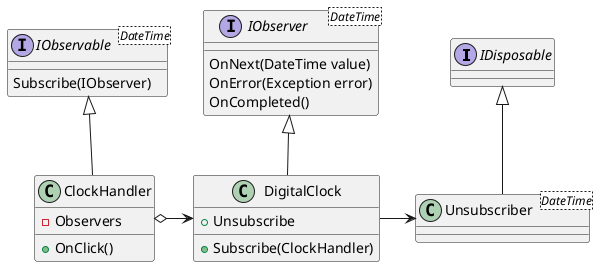 @startuml Observer pattern
interface IDisposable
class Unsubscriber<DateTime> {

}
interface IObservable<DateTime> {
    Subscribe(IObserver)
}
class ClockHandler {
    -Observers
    +OnClick()
}

interface IObserver<DateTime> {
    OnNext(DateTime value)
    OnError(Exception error)
    OnCompleted()
}

class DigitalClock {
    +Subscribe(ClockHandler)
    +Unsubscribe
}
IDisposable <|-- Unsubscriber
DigitalClock -> Unsubscriber 
IObservable <|-- ClockHandler
IObserver <|-- DigitalClock
ClockHandler o-> DigitalClock
@enduml